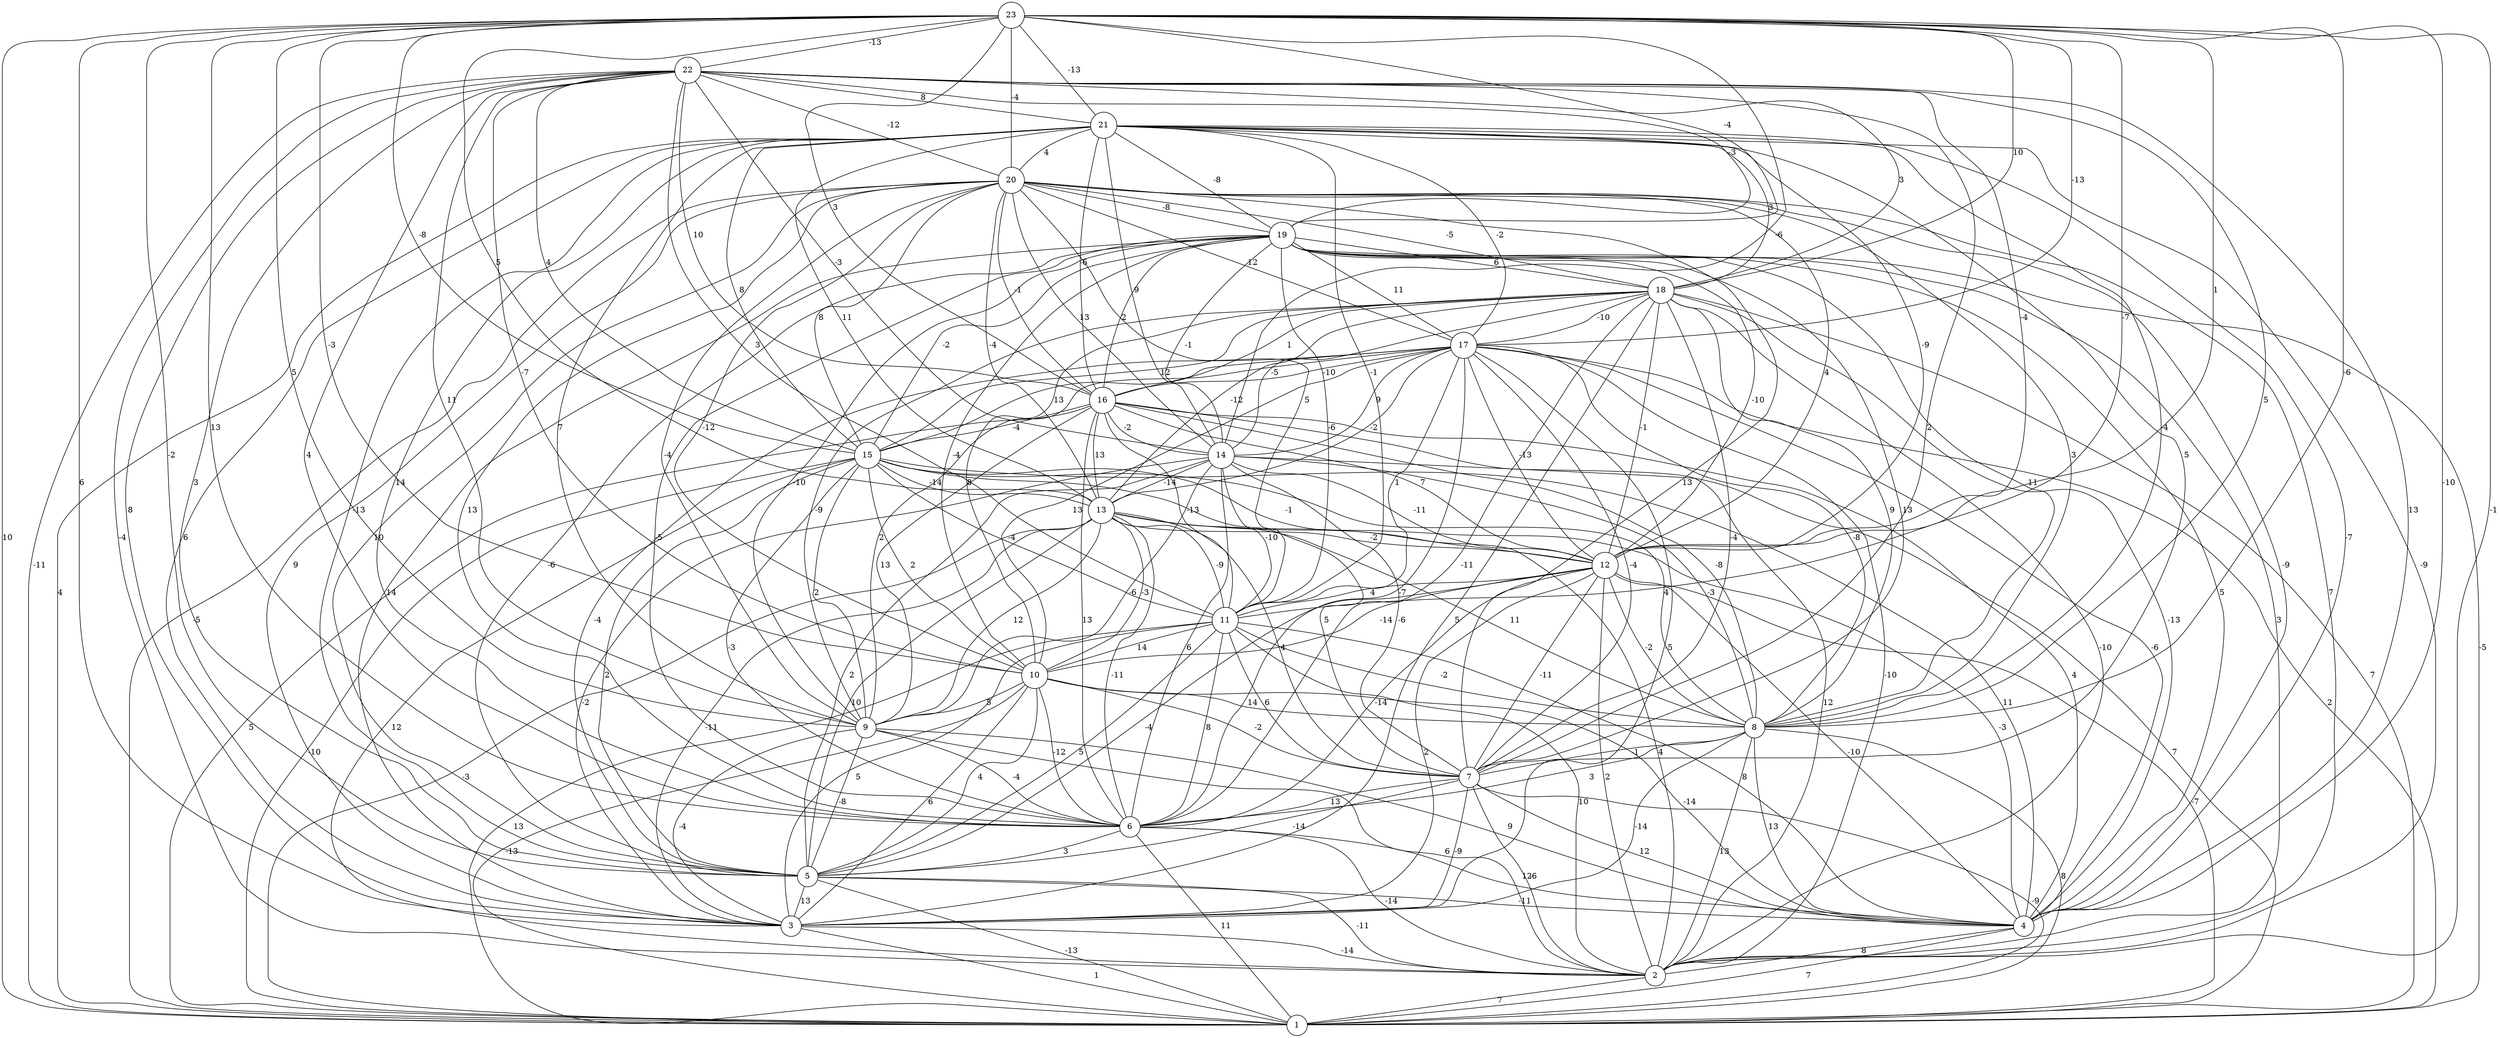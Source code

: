 graph { 
	 fontname="Helvetica,Arial,sans-serif" 
	 node [shape = circle]; 
	 23 -- 1 [label = "10"];
	 23 -- 2 [label = "-1"];
	 23 -- 3 [label = "6"];
	 23 -- 4 [label = "-10"];
	 23 -- 5 [label = "-2"];
	 23 -- 6 [label = "13"];
	 23 -- 8 [label = "-6"];
	 23 -- 9 [label = "5"];
	 23 -- 10 [label = "-3"];
	 23 -- 11 [label = "-7"];
	 23 -- 12 [label = "1"];
	 23 -- 13 [label = "5"];
	 23 -- 14 [label = "-6"];
	 23 -- 15 [label = "-8"];
	 23 -- 16 [label = "3"];
	 23 -- 17 [label = "-13"];
	 23 -- 18 [label = "10"];
	 23 -- 19 [label = "-4"];
	 23 -- 20 [label = "-4"];
	 23 -- 21 [label = "-13"];
	 23 -- 22 [label = "-13"];
	 22 -- 1 [label = "-11"];
	 22 -- 2 [label = "-4"];
	 22 -- 3 [label = "8"];
	 22 -- 4 [label = "13"];
	 22 -- 5 [label = "3"];
	 22 -- 6 [label = "4"];
	 22 -- 7 [label = "2"];
	 22 -- 8 [label = "5"];
	 22 -- 9 [label = "11"];
	 22 -- 10 [label = "-7"];
	 22 -- 11 [label = "3"];
	 22 -- 12 [label = "-4"];
	 22 -- 14 [label = "-3"];
	 22 -- 15 [label = "4"];
	 22 -- 16 [label = "10"];
	 22 -- 18 [label = "3"];
	 22 -- 19 [label = "-3"];
	 22 -- 20 [label = "-12"];
	 22 -- 21 [label = "8"];
	 21 -- 1 [label = "4"];
	 21 -- 2 [label = "-9"];
	 21 -- 3 [label = "6"];
	 21 -- 4 [label = "-7"];
	 21 -- 5 [label = "-13"];
	 21 -- 6 [label = "14"];
	 21 -- 7 [label = "5"];
	 21 -- 8 [label = "-4"];
	 21 -- 9 [label = "7"];
	 21 -- 11 [label = "-1"];
	 21 -- 12 [label = "-9"];
	 21 -- 13 [label = "11"];
	 21 -- 14 [label = "9"];
	 21 -- 15 [label = "8"];
	 21 -- 16 [label = "-6"];
	 21 -- 17 [label = "-2"];
	 21 -- 18 [label = "3"];
	 21 -- 19 [label = "-8"];
	 21 -- 20 [label = "4"];
	 20 -- 1 [label = "-5"];
	 20 -- 2 [label = "7"];
	 20 -- 3 [label = "9"];
	 20 -- 4 [label = "-9"];
	 20 -- 5 [label = "10"];
	 20 -- 6 [label = "13"];
	 20 -- 7 [label = "13"];
	 20 -- 8 [label = "3"];
	 20 -- 9 [label = "-4"];
	 20 -- 10 [label = "-12"];
	 20 -- 11 [label = "5"];
	 20 -- 12 [label = "4"];
	 20 -- 13 [label = "-4"];
	 20 -- 14 [label = "13"];
	 20 -- 15 [label = "8"];
	 20 -- 16 [label = "-1"];
	 20 -- 17 [label = "12"];
	 20 -- 18 [label = "-5"];
	 20 -- 19 [label = "-8"];
	 19 -- 1 [label = "-5"];
	 19 -- 2 [label = "3"];
	 19 -- 3 [label = "14"];
	 19 -- 4 [label = "5"];
	 19 -- 5 [label = "-6"];
	 19 -- 6 [label = "-5"];
	 19 -- 7 [label = "13"];
	 19 -- 8 [label = "11"];
	 19 -- 9 [label = "-10"];
	 19 -- 10 [label = "-4"];
	 19 -- 11 [label = "-6"];
	 19 -- 12 [label = "-10"];
	 19 -- 14 [label = "-1"];
	 19 -- 15 [label = "-2"];
	 19 -- 16 [label = "2"];
	 19 -- 17 [label = "11"];
	 19 -- 18 [label = "6"];
	 18 -- 1 [label = "7"];
	 18 -- 2 [label = "-10"];
	 18 -- 3 [label = "5"];
	 18 -- 4 [label = "-13"];
	 18 -- 6 [label = "-11"];
	 18 -- 7 [label = "-4"];
	 18 -- 8 [label = "9"];
	 18 -- 9 [label = "-9"];
	 18 -- 10 [label = "8"];
	 18 -- 12 [label = "-1"];
	 18 -- 13 [label = "-12"];
	 18 -- 14 [label = "-5"];
	 18 -- 15 [label = "12"];
	 18 -- 16 [label = "1"];
	 18 -- 17 [label = "-10"];
	 17 -- 1 [label = "2"];
	 17 -- 2 [label = "-10"];
	 17 -- 3 [label = "-5"];
	 17 -- 4 [label = "-6"];
	 17 -- 5 [label = "-4"];
	 17 -- 6 [label = "-7"];
	 17 -- 7 [label = "-4"];
	 17 -- 8 [label = "-8"];
	 17 -- 9 [label = "2"];
	 17 -- 10 [label = "13"];
	 17 -- 11 [label = "1"];
	 17 -- 12 [label = "-13"];
	 17 -- 13 [label = "-2"];
	 17 -- 14 [label = "9"];
	 17 -- 15 [label = "13"];
	 17 -- 16 [label = "-10"];
	 16 -- 1 [label = "5"];
	 16 -- 2 [label = "12"];
	 16 -- 4 [label = "4"];
	 16 -- 6 [label = "13"];
	 16 -- 8 [label = "-8"];
	 16 -- 9 [label = "13"];
	 16 -- 11 [label = "-13"];
	 16 -- 12 [label = "7"];
	 16 -- 13 [label = "13"];
	 16 -- 14 [label = "-2"];
	 16 -- 15 [label = "-4"];
	 15 -- 1 [label = "-10"];
	 15 -- 2 [label = "12"];
	 15 -- 4 [label = "11"];
	 15 -- 5 [label = "2"];
	 15 -- 6 [label = "-3"];
	 15 -- 7 [label = "5"];
	 15 -- 8 [label = "4"];
	 15 -- 9 [label = "2"];
	 15 -- 10 [label = "2"];
	 15 -- 11 [label = "-4"];
	 15 -- 12 [label = "-1"];
	 15 -- 13 [label = "-14"];
	 14 -- 1 [label = "7"];
	 14 -- 3 [label = "-2"];
	 14 -- 5 [label = "2"];
	 14 -- 6 [label = "6"];
	 14 -- 7 [label = "-6"];
	 14 -- 8 [label = "-3"];
	 14 -- 9 [label = "-6"];
	 14 -- 11 [label = "-10"];
	 14 -- 12 [label = "-11"];
	 14 -- 13 [label = "-14"];
	 13 -- 1 [label = "-3"];
	 13 -- 2 [label = "4"];
	 13 -- 3 [label = "-11"];
	 13 -- 4 [label = "-3"];
	 13 -- 5 [label = "10"];
	 13 -- 6 [label = "-11"];
	 13 -- 7 [label = "4"];
	 13 -- 8 [label = "11"];
	 13 -- 9 [label = "12"];
	 13 -- 10 [label = "-3"];
	 13 -- 11 [label = "-9"];
	 13 -- 12 [label = "-2"];
	 12 -- 1 [label = "-7"];
	 12 -- 2 [label = "2"];
	 12 -- 3 [label = "2"];
	 12 -- 4 [label = "-10"];
	 12 -- 5 [label = "-4"];
	 12 -- 6 [label = "-14"];
	 12 -- 7 [label = "-11"];
	 12 -- 8 [label = "-2"];
	 12 -- 10 [label = "-14"];
	 12 -- 11 [label = "4"];
	 11 -- 1 [label = "13"];
	 11 -- 2 [label = "10"];
	 11 -- 3 [label = "5"];
	 11 -- 4 [label = "8"];
	 11 -- 5 [label = "5"];
	 11 -- 6 [label = "8"];
	 11 -- 7 [label = "6"];
	 11 -- 8 [label = "-2"];
	 11 -- 10 [label = "14"];
	 10 -- 1 [label = "-13"];
	 10 -- 3 [label = "6"];
	 10 -- 4 [label = "-14"];
	 10 -- 5 [label = "4"];
	 10 -- 6 [label = "-12"];
	 10 -- 7 [label = "-2"];
	 10 -- 8 [label = "14"];
	 10 -- 9 [label = "5"];
	 9 -- 2 [label = "6"];
	 9 -- 3 [label = "-4"];
	 9 -- 4 [label = "9"];
	 9 -- 5 [label = "-8"];
	 9 -- 6 [label = "-4"];
	 8 -- 1 [label = "8"];
	 8 -- 2 [label = "13"];
	 8 -- 3 [label = "-14"];
	 8 -- 4 [label = "13"];
	 8 -- 6 [label = "3"];
	 8 -- 7 [label = "-1"];
	 7 -- 1 [label = "-9"];
	 7 -- 2 [label = "-6"];
	 7 -- 3 [label = "-9"];
	 7 -- 4 [label = "12"];
	 7 -- 5 [label = "-14"];
	 7 -- 6 [label = "13"];
	 6 -- 1 [label = "11"];
	 6 -- 2 [label = "-14"];
	 6 -- 4 [label = "12"];
	 6 -- 5 [label = "3"];
	 5 -- 1 [label = "-13"];
	 5 -- 2 [label = "-11"];
	 5 -- 3 [label = "13"];
	 5 -- 4 [label = "-11"];
	 4 -- 1 [label = "7"];
	 4 -- 2 [label = "8"];
	 3 -- 1 [label = "1"];
	 3 -- 2 [label = "-14"];
	 2 -- 1 [label = "7"];
	 1;
	 2;
	 3;
	 4;
	 5;
	 6;
	 7;
	 8;
	 9;
	 10;
	 11;
	 12;
	 13;
	 14;
	 15;
	 16;
	 17;
	 18;
	 19;
	 20;
	 21;
	 22;
	 23;
}
